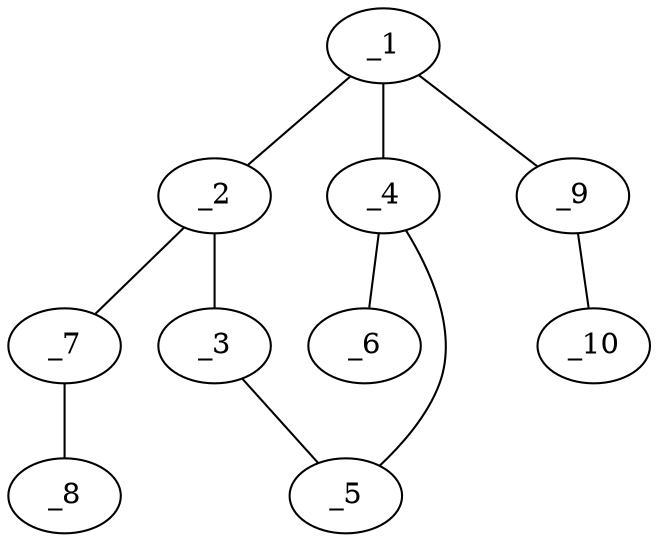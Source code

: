 graph molid680859 {
	_1	 [charge=0,
		chem=4,
		symbol="N  ",
		x="4.5032",
		y="0.0194"];
	_2	 [charge=0,
		chem=1,
		symbol="C  ",
		x="3.6942",
		y="-0.5684"];
	_1 -- _2	 [valence=1];
	_4	 [charge=0,
		chem=1,
		symbol="C  ",
		x="5.3122",
		y="-0.5684"];
	_1 -- _4	 [valence=1];
	_9	 [charge=0,
		chem=1,
		symbol="C  ",
		x="4.5032",
		y="1.0194"];
	_1 -- _9	 [valence=1];
	_3	 [charge=0,
		chem=4,
		symbol="N  ",
		x="4.0032",
		y="-1.5194"];
	_2 -- _3	 [valence=2];
	_7	 [charge=0,
		chem=1,
		symbol="C  ",
		x="2.7431",
		y="-0.2593"];
	_2 -- _7	 [valence=1];
	_5	 [charge=0,
		chem=4,
		symbol="N  ",
		x="5.0032",
		y="-1.5194"];
	_3 -- _5	 [valence=1];
	_4 -- _5	 [valence=1];
	_6	 [charge=0,
		chem=2,
		symbol="O  ",
		x="6.2633",
		y="-0.2594"];
	_4 -- _6	 [valence=2];
	_8	 [charge=0,
		chem=1,
		symbol="C  ",
		x=2,
		y="-0.9285"];
	_7 -- _8	 [valence=1];
	_10	 [charge=0,
		chem=1,
		symbol="C  ",
		x="5.3693",
		y="1.5194"];
	_9 -- _10	 [valence=1];
}
